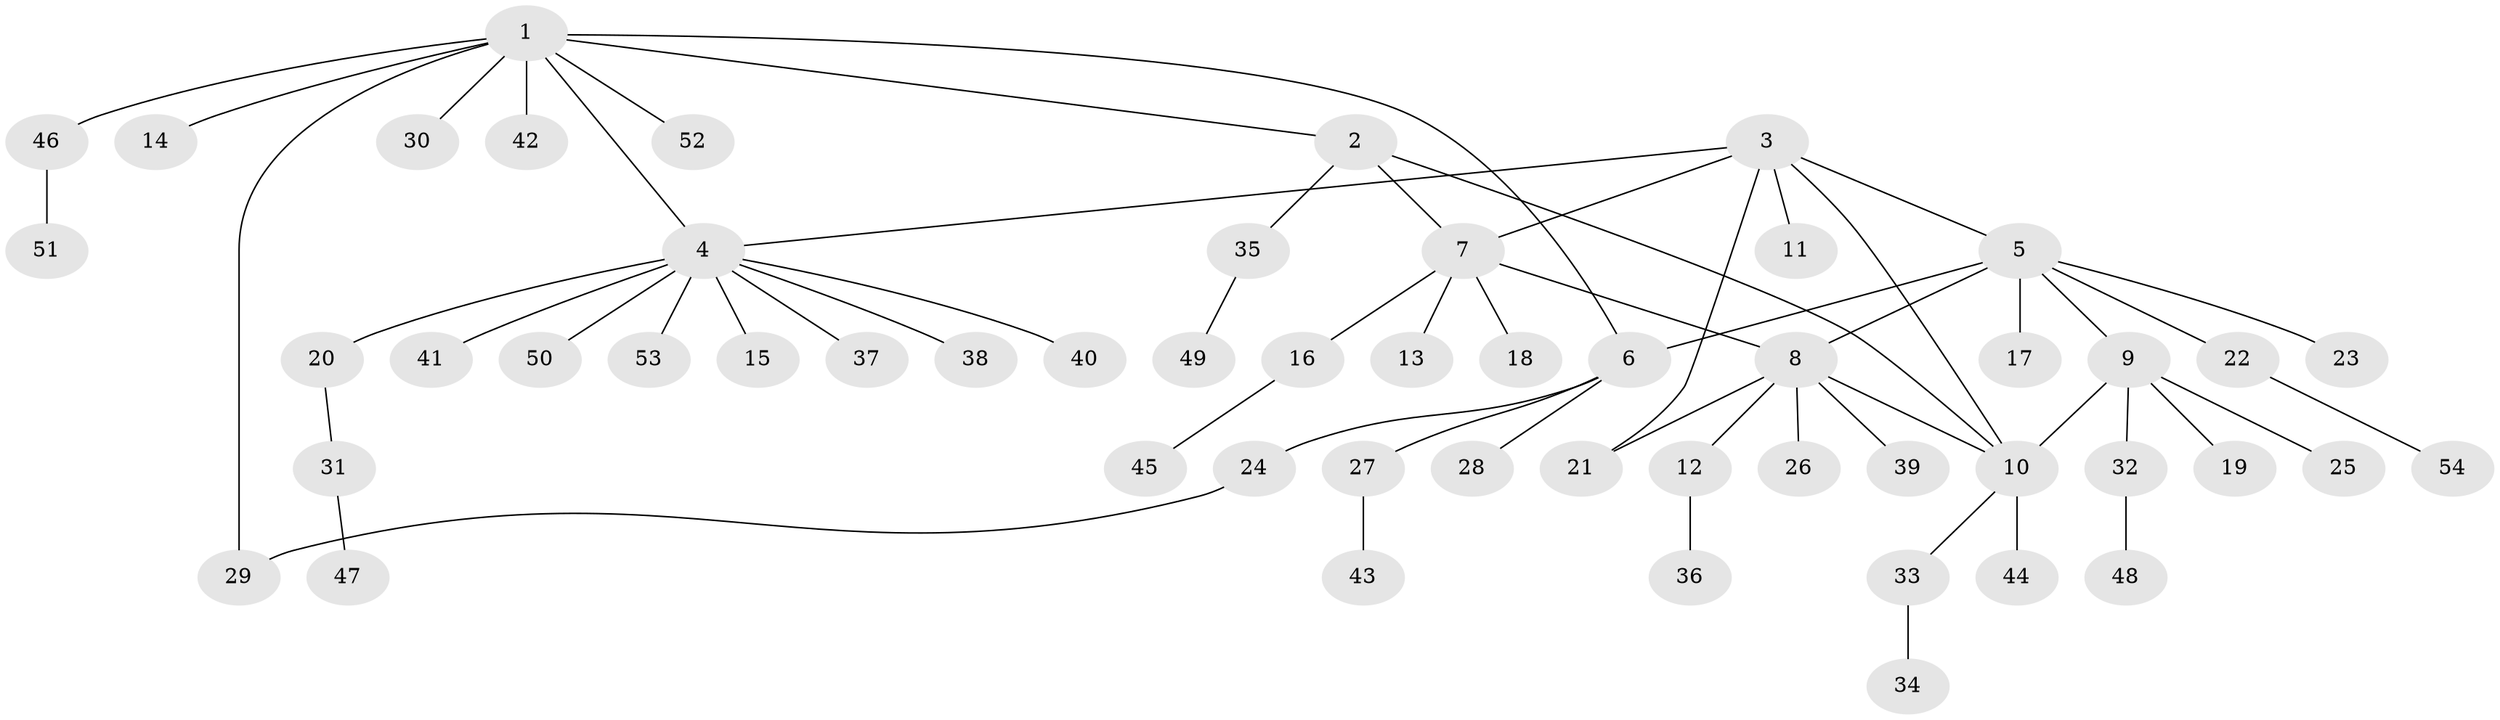 // Generated by graph-tools (version 1.1) at 2025/37/03/09/25 02:37:13]
// undirected, 54 vertices, 61 edges
graph export_dot {
graph [start="1"]
  node [color=gray90,style=filled];
  1;
  2;
  3;
  4;
  5;
  6;
  7;
  8;
  9;
  10;
  11;
  12;
  13;
  14;
  15;
  16;
  17;
  18;
  19;
  20;
  21;
  22;
  23;
  24;
  25;
  26;
  27;
  28;
  29;
  30;
  31;
  32;
  33;
  34;
  35;
  36;
  37;
  38;
  39;
  40;
  41;
  42;
  43;
  44;
  45;
  46;
  47;
  48;
  49;
  50;
  51;
  52;
  53;
  54;
  1 -- 2;
  1 -- 4;
  1 -- 6;
  1 -- 14;
  1 -- 29;
  1 -- 30;
  1 -- 42;
  1 -- 46;
  1 -- 52;
  2 -- 7;
  2 -- 10;
  2 -- 35;
  3 -- 4;
  3 -- 5;
  3 -- 7;
  3 -- 10;
  3 -- 11;
  3 -- 21;
  4 -- 15;
  4 -- 20;
  4 -- 37;
  4 -- 38;
  4 -- 40;
  4 -- 41;
  4 -- 50;
  4 -- 53;
  5 -- 6;
  5 -- 8;
  5 -- 9;
  5 -- 17;
  5 -- 22;
  5 -- 23;
  6 -- 24;
  6 -- 27;
  6 -- 28;
  7 -- 8;
  7 -- 13;
  7 -- 16;
  7 -- 18;
  8 -- 10;
  8 -- 12;
  8 -- 21;
  8 -- 26;
  8 -- 39;
  9 -- 10;
  9 -- 19;
  9 -- 25;
  9 -- 32;
  10 -- 33;
  10 -- 44;
  12 -- 36;
  16 -- 45;
  20 -- 31;
  22 -- 54;
  24 -- 29;
  27 -- 43;
  31 -- 47;
  32 -- 48;
  33 -- 34;
  35 -- 49;
  46 -- 51;
}
